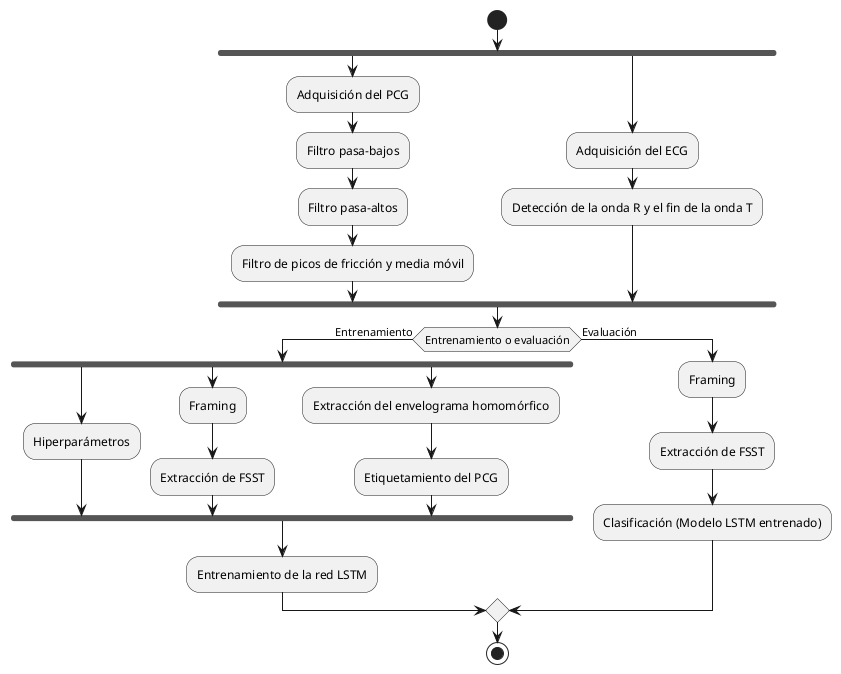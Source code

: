 @startuml
  start
    fork
      :Adquisición del PCG;
      :Filtro pasa-bajos;
      :Filtro pasa-altos;
      :Filtro de picos de fricción y media móvil;
    fork again
      :Adquisición del ECG;
      :Detección de la onda R y el fin de la onda T;
    end fork

    if (Entrenamiento o evaluación) then (Entrenamiento)
      fork
        :Hiperparámetros;
      fork again
        :Framing;
        :Extracción de FSST;
      fork again
        :Extracción del envelograma homomórfico;
        :Etiquetamiento del PCG;
      end fork
      :Entrenamiento de la red LSTM;
    else (Evaluación)
      :Framing;
      :Extracción de FSST;
      :Clasificación (Modelo LSTM entrenado);
    endif
  stop
@enduml
